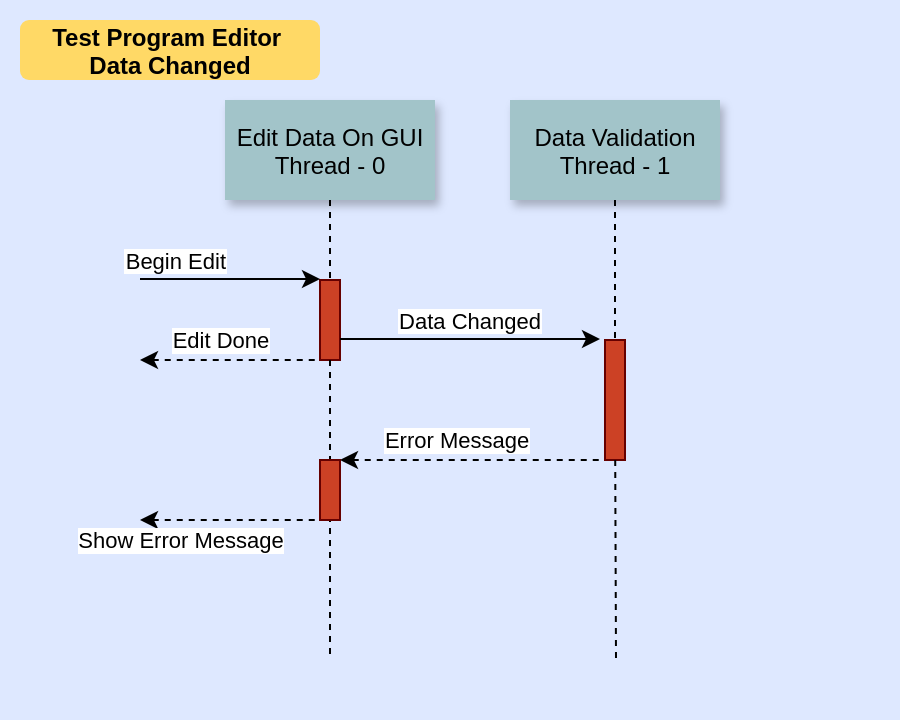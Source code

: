 <mxfile version="14.1.4" type="github" pages="2">
  <diagram name="Origin" id="9361dd3d-8414-5efd-6122-117bd74ce7a7">
    <mxGraphModel dx="677" dy="378" grid="1" gridSize="10" guides="1" tooltips="1" connect="1" arrows="1" fold="1" page="0" pageScale="1.5" pageWidth="826" pageHeight="1169" background="#ffffff" math="0" shadow="0">
      <root>
        <mxCell id="0" />
        <mxCell id="1" parent="0" />
        <mxCell id="69" value="" style="fillColor=#DEE8FF;strokeColor=none" parent="1" vertex="1">
          <mxGeometry x="40" y="10" width="450" height="360" as="geometry" />
        </mxCell>
        <mxCell id="2" value="" style="fillColor=#CC4125;strokeColor=#660000" parent="1" vertex="1">
          <mxGeometry x="200" y="150" width="10" height="40" as="geometry" />
        </mxCell>
        <mxCell id="3" value="Begin Edit" style="edgeStyle=none;verticalLabelPosition=top;verticalAlign=bottom;labelPosition=left;align=right" parent="1" edge="1">
          <mxGeometry x="110" y="49.5" width="100" height="100" as="geometry">
            <mxPoint x="110" y="149.5" as="sourcePoint" />
            <mxPoint x="200" y="149.5" as="targetPoint" />
          </mxGeometry>
        </mxCell>
        <mxCell id="4" value="Edit Data On GUI&#xa;Thread - 0" style="shadow=1;fillColor=#A2C4C9;strokeColor=none" parent="1" vertex="1">
          <mxGeometry x="152.5" y="60" width="105" height="50" as="geometry" />
        </mxCell>
        <mxCell id="6" value="" style="fillColor=#CC4125;strokeColor=#660000" parent="1" vertex="1">
          <mxGeometry x="342.5" y="180" width="10" height="60" as="geometry" />
        </mxCell>
        <mxCell id="7" value="Data Validation&#xa;Thread - 1" style="shadow=1;fillColor=#A2C4C9;strokeColor=none" parent="1" vertex="1">
          <mxGeometry x="295" y="60" width="105" height="50" as="geometry" />
        </mxCell>
        <mxCell id="8" value="" style="edgeStyle=none;endArrow=none;dashed=1" parent="1" source="7" target="6" edge="1">
          <mxGeometry x="272.335" y="165" width="100" height="100" as="geometry">
            <mxPoint x="347.259" y="110" as="sourcePoint" />
            <mxPoint x="347.576" y="165" as="targetPoint" />
          </mxGeometry>
        </mxCell>
        <mxCell id="9" value="Data Changed" style="edgeStyle=none;verticalLabelPosition=top;verticalAlign=bottom" parent="1" edge="1">
          <mxGeometry x="220" y="92" width="100" height="100" as="geometry">
            <mxPoint x="210" y="179.5" as="sourcePoint" />
            <mxPoint x="340" y="179.5" as="targetPoint" />
          </mxGeometry>
        </mxCell>
        <mxCell id="11" value="" style="edgeStyle=none;verticalLabelPosition=top;verticalAlign=bottom;endArrow=none;startArrow=classic;dashed=1" parent="1" edge="1">
          <mxGeometry x="220" y="152.499" width="100" height="100" as="geometry">
            <mxPoint x="210" y="239.999" as="sourcePoint" />
            <mxPoint x="340" y="239.999" as="targetPoint" />
          </mxGeometry>
        </mxCell>
        <mxCell id="RFvR0Hy7TAheW-M3zpLB-90" value="Error Message" style="edgeLabel;html=1;align=center;verticalAlign=middle;resizable=0;points=[];" vertex="1" connectable="0" parent="11">
          <mxGeometry relative="1" as="geometry">
            <mxPoint x="-7.09" y="-10" as="offset" />
          </mxGeometry>
        </mxCell>
        <mxCell id="12" value="" style="edgeStyle=none;verticalLabelPosition=top;verticalAlign=bottom;labelPosition=left;align=right;endArrow=none;startArrow=classic;dashed=1" parent="1" edge="1">
          <mxGeometry x="110" y="89.999" width="100" height="100" as="geometry">
            <mxPoint x="110" y="189.999" as="sourcePoint" />
            <mxPoint x="200" y="189.999" as="targetPoint" />
          </mxGeometry>
        </mxCell>
        <mxCell id="RFvR0Hy7TAheW-M3zpLB-89" value="Edit Done" style="edgeLabel;html=1;align=center;verticalAlign=middle;resizable=0;points=[];" vertex="1" connectable="0" parent="12">
          <mxGeometry relative="1" as="geometry">
            <mxPoint x="-5.14" y="-9.83" as="offset" />
          </mxGeometry>
        </mxCell>
        <mxCell id="33" value="" style="edgeStyle=elbowEdgeStyle;elbow=horizontal;endArrow=none;dashed=1" parent="1" source="4" target="2" edge="1">
          <mxGeometry x="230.0" y="310" width="100" height="100" as="geometry">
            <mxPoint x="230.0" y="410" as="sourcePoint" />
            <mxPoint x="330" y="310" as="targetPoint" />
          </mxGeometry>
        </mxCell>
        <mxCell id="44" value="" style="edgeStyle=none;dashed=1;endArrow=none" parent="1" source="2" edge="1">
          <mxGeometry x="50" y="300" width="100" height="100" as="geometry">
            <mxPoint x="50" y="400" as="sourcePoint" />
            <mxPoint x="205" y="340" as="targetPoint" />
          </mxGeometry>
        </mxCell>
        <mxCell id="52" value="" style="edgeStyle=none;endArrow=none;dashed=1" parent="1" source="6" edge="1">
          <mxGeometry x="376.571" y="339.697" width="100" height="100" as="geometry">
            <mxPoint x="451.736" y="284.697" as="sourcePoint" />
            <mxPoint x="348" y="340" as="targetPoint" />
          </mxGeometry>
        </mxCell>
        <mxCell id="71" value="Test Program Editor &#xa;Data Changed" style="rounded=1;fontStyle=1;fillColor=#FFD966;strokeColor=none" parent="1" vertex="1">
          <mxGeometry x="50" y="20" width="150" height="30" as="geometry" />
        </mxCell>
        <mxCell id="RFvR0Hy7TAheW-M3zpLB-91" value="" style="fillColor=#CC4125;strokeColor=#660000" vertex="1" parent="1">
          <mxGeometry x="200" y="240" width="10" height="30" as="geometry" />
        </mxCell>
        <mxCell id="RFvR0Hy7TAheW-M3zpLB-92" value="" style="edgeStyle=none;verticalLabelPosition=top;verticalAlign=bottom;labelPosition=left;align=right;endArrow=none;startArrow=classic;dashed=1" edge="1" parent="1">
          <mxGeometry x="110" y="169.999" width="100" height="100" as="geometry">
            <mxPoint x="110" y="269.999" as="sourcePoint" />
            <mxPoint x="200" y="269.999" as="targetPoint" />
          </mxGeometry>
        </mxCell>
        <mxCell id="RFvR0Hy7TAheW-M3zpLB-93" value="Show Error Message" style="edgeLabel;html=1;align=center;verticalAlign=middle;resizable=0;points=[];" vertex="1" connectable="0" parent="RFvR0Hy7TAheW-M3zpLB-92">
          <mxGeometry relative="1" as="geometry">
            <mxPoint x="-25.24" y="10" as="offset" />
          </mxGeometry>
        </mxCell>
      </root>
    </mxGraphModel>
  </diagram>
  <diagram id="zz9s681mXxmGtCG9_3eK" name="Improve">
    <mxGraphModel dx="677" dy="378" grid="1" gridSize="10" guides="1" tooltips="1" connect="1" arrows="1" fold="1" page="1" pageScale="1" pageWidth="827" pageHeight="1169" math="0" shadow="0">
      <root>
        <mxCell id="txnki764LsTvjz05l7-s-0" />
        <mxCell id="txnki764LsTvjz05l7-s-1" parent="txnki764LsTvjz05l7-s-0" />
        <mxCell id="ziqs5kSe05OEaQjLztH9-0" value="" style="fillColor=#DEE8FF;strokeColor=none" vertex="1" parent="txnki764LsTvjz05l7-s-1">
          <mxGeometry x="30" y="10" width="580" height="370" as="geometry" />
        </mxCell>
        <mxCell id="ziqs5kSe05OEaQjLztH9-1" value="" style="fillColor=#CC4125;strokeColor=#660000" vertex="1" parent="txnki764LsTvjz05l7-s-1">
          <mxGeometry x="190" y="150" width="10" height="40" as="geometry" />
        </mxCell>
        <mxCell id="ziqs5kSe05OEaQjLztH9-2" value="Editing" style="edgeStyle=none;verticalLabelPosition=top;verticalAlign=bottom;labelPosition=left;align=right" edge="1" parent="txnki764LsTvjz05l7-s-1">
          <mxGeometry x="100" y="49.5" width="100" height="100" as="geometry">
            <mxPoint x="100" y="149.5" as="sourcePoint" />
            <mxPoint x="190" y="149.5" as="targetPoint" />
          </mxGeometry>
        </mxCell>
        <mxCell id="ziqs5kSe05OEaQjLztH9-3" value="Edit Data On GUI&#xa;Thread - 0" style="shadow=1;fillColor=#A2C4C9;strokeColor=none" vertex="1" parent="txnki764LsTvjz05l7-s-1">
          <mxGeometry x="142.5" y="60" width="105" height="50" as="geometry" />
        </mxCell>
        <mxCell id="ziqs5kSe05OEaQjLztH9-4" value="" style="fillColor=#CC4125;strokeColor=#660000" vertex="1" parent="txnki764LsTvjz05l7-s-1">
          <mxGeometry x="332.5" y="180" width="10" height="60" as="geometry" />
        </mxCell>
        <mxCell id="ziqs5kSe05OEaQjLztH9-5" value="Timer&#xa;Thread - 1" style="shadow=1;fillColor=#A2C4C9;strokeColor=none" vertex="1" parent="txnki764LsTvjz05l7-s-1">
          <mxGeometry x="285" y="60" width="105" height="50" as="geometry" />
        </mxCell>
        <mxCell id="ziqs5kSe05OEaQjLztH9-6" value="" style="edgeStyle=none;endArrow=none;dashed=1" edge="1" parent="txnki764LsTvjz05l7-s-1" source="ziqs5kSe05OEaQjLztH9-5" target="ziqs5kSe05OEaQjLztH9-4">
          <mxGeometry x="262.335" y="165" width="100" height="100" as="geometry">
            <mxPoint x="337.259" y="110" as="sourcePoint" />
            <mxPoint x="337.576" y="165" as="targetPoint" />
          </mxGeometry>
        </mxCell>
        <mxCell id="ziqs5kSe05OEaQjLztH9-7" value="Property Changed" style="edgeStyle=none;verticalLabelPosition=top;verticalAlign=bottom" edge="1" parent="txnki764LsTvjz05l7-s-1">
          <mxGeometry x="210" y="92" width="100" height="100" as="geometry">
            <mxPoint x="200" y="179.5" as="sourcePoint" />
            <mxPoint x="330" y="179.5" as="targetPoint" />
          </mxGeometry>
        </mxCell>
        <mxCell id="ziqs5kSe05OEaQjLztH9-10" value="" style="edgeStyle=none;verticalLabelPosition=top;verticalAlign=bottom;labelPosition=left;align=right;endArrow=none;startArrow=classic;dashed=1" edge="1" parent="txnki764LsTvjz05l7-s-1">
          <mxGeometry x="100" y="89.999" width="100" height="100" as="geometry">
            <mxPoint x="100" y="189.999" as="sourcePoint" />
            <mxPoint x="190" y="189.999" as="targetPoint" />
          </mxGeometry>
        </mxCell>
        <mxCell id="ziqs5kSe05OEaQjLztH9-11" value="Edit Done" style="edgeLabel;html=1;align=center;verticalAlign=middle;resizable=0;points=[];" vertex="1" connectable="0" parent="ziqs5kSe05OEaQjLztH9-10">
          <mxGeometry relative="1" as="geometry">
            <mxPoint x="-5.14" y="-9.83" as="offset" />
          </mxGeometry>
        </mxCell>
        <mxCell id="ziqs5kSe05OEaQjLztH9-12" value="" style="edgeStyle=elbowEdgeStyle;elbow=horizontal;endArrow=none;dashed=1" edge="1" parent="txnki764LsTvjz05l7-s-1" source="ziqs5kSe05OEaQjLztH9-3" target="ziqs5kSe05OEaQjLztH9-1">
          <mxGeometry x="220" y="310" width="100" height="100" as="geometry">
            <mxPoint x="220" y="410" as="sourcePoint" />
            <mxPoint x="320" y="310" as="targetPoint" />
          </mxGeometry>
        </mxCell>
        <mxCell id="ziqs5kSe05OEaQjLztH9-13" value="" style="edgeStyle=none;dashed=1;endArrow=none" edge="1" parent="txnki764LsTvjz05l7-s-1" source="ziqs5kSe05OEaQjLztH9-16">
          <mxGeometry x="40" y="300" width="100" height="100" as="geometry">
            <mxPoint x="40" y="400" as="sourcePoint" />
            <mxPoint x="195" y="340" as="targetPoint" />
          </mxGeometry>
        </mxCell>
        <mxCell id="ziqs5kSe05OEaQjLztH9-14" value="" style="edgeStyle=none;endArrow=none;dashed=1" edge="1" parent="txnki764LsTvjz05l7-s-1" source="ziqs5kSe05OEaQjLztH9-4">
          <mxGeometry x="366.571" y="339.697" width="100" height="100" as="geometry">
            <mxPoint x="441.736" y="284.697" as="sourcePoint" />
            <mxPoint x="338" y="340" as="targetPoint" />
          </mxGeometry>
        </mxCell>
        <mxCell id="ziqs5kSe05OEaQjLztH9-15" value="Test Program Editor &#xa;Data Validation Handler" style="rounded=1;fontStyle=1;fillColor=#FFD966;strokeColor=none" vertex="1" parent="txnki764LsTvjz05l7-s-1">
          <mxGeometry x="40" y="20" width="150" height="30" as="geometry" />
        </mxCell>
        <mxCell id="ziqs5kSe05OEaQjLztH9-19" value="Data Validation&#xa;Thread - 2" style="shadow=1;fillColor=#A2C4C9;strokeColor=none" vertex="1" parent="txnki764LsTvjz05l7-s-1">
          <mxGeometry x="430" y="60" width="105" height="50" as="geometry" />
        </mxCell>
        <mxCell id="ziqs5kSe05OEaQjLztH9-21" value="" style="edgeStyle=none;endArrow=none;dashed=1;exitX=0.5;exitY=1;exitDx=0;exitDy=0;entryX=0.5;entryY=0;entryDx=0;entryDy=0;" edge="1" parent="txnki764LsTvjz05l7-s-1" source="ziqs5kSe05OEaQjLztH9-19" target="ziqs5kSe05OEaQjLztH9-22">
          <mxGeometry x="407.095" y="175" width="100" height="100" as="geometry">
            <mxPoint x="482.26" y="120.0" as="sourcePoint" />
            <mxPoint x="482" y="150" as="targetPoint" />
          </mxGeometry>
        </mxCell>
        <mxCell id="ziqs5kSe05OEaQjLztH9-22" value="" style="fillColor=#CC4125;strokeColor=#660000" vertex="1" parent="txnki764LsTvjz05l7-s-1">
          <mxGeometry x="477.5" y="240" width="10" height="60" as="geometry" />
        </mxCell>
        <mxCell id="ziqs5kSe05OEaQjLztH9-23" value="Start Validation" style="edgeStyle=none;verticalLabelPosition=top;verticalAlign=bottom;entryX=0;entryY=0;entryDx=0;entryDy=0;" edge="1" parent="txnki764LsTvjz05l7-s-1" target="ziqs5kSe05OEaQjLztH9-22">
          <mxGeometry x="352.5" y="152.02" width="100" height="100" as="geometry">
            <mxPoint x="342.5" y="239.52" as="sourcePoint" />
            <mxPoint x="472.5" y="239.52" as="targetPoint" />
          </mxGeometry>
        </mxCell>
        <mxCell id="ziqs5kSe05OEaQjLztH9-16" value="" style="fillColor=#CC4125;strokeColor=#660000" vertex="1" parent="txnki764LsTvjz05l7-s-1">
          <mxGeometry x="190" y="300" width="10" height="30" as="geometry" />
        </mxCell>
        <mxCell id="ziqs5kSe05OEaQjLztH9-24" value="" style="edgeStyle=none;dashed=1;endArrow=none" edge="1" parent="txnki764LsTvjz05l7-s-1" source="ziqs5kSe05OEaQjLztH9-1" target="ziqs5kSe05OEaQjLztH9-16">
          <mxGeometry x="40" y="300" width="100" height="100" as="geometry">
            <mxPoint x="195" y="190" as="sourcePoint" />
            <mxPoint x="195" y="340" as="targetPoint" />
          </mxGeometry>
        </mxCell>
        <mxCell id="ziqs5kSe05OEaQjLztH9-27" value="" style="edgeStyle=none;verticalLabelPosition=top;verticalAlign=bottom;labelPosition=left;align=right;endArrow=none;startArrow=classic;dashed=1;exitX=0.75;exitY=0;exitDx=0;exitDy=0;" edge="1" parent="txnki764LsTvjz05l7-s-1" source="ziqs5kSe05OEaQjLztH9-16">
          <mxGeometry x="387.5" y="199.519" width="100" height="100" as="geometry">
            <mxPoint x="387.5" y="299.519" as="sourcePoint" />
            <mxPoint x="477.5" y="299.519" as="targetPoint" />
          </mxGeometry>
        </mxCell>
        <mxCell id="ziqs5kSe05OEaQjLztH9-28" value="Compile Data Validation" style="edgeLabel;html=1;align=center;verticalAlign=middle;resizable=0;points=[];" vertex="1" connectable="0" parent="ziqs5kSe05OEaQjLztH9-27">
          <mxGeometry relative="1" as="geometry">
            <mxPoint x="-5.14" y="-9.83" as="offset" />
          </mxGeometry>
        </mxCell>
        <mxCell id="ziqs5kSe05OEaQjLztH9-29" value="" style="edgeStyle=none;verticalLabelPosition=top;verticalAlign=bottom;labelPosition=left;align=right;endArrow=none;startArrow=classic;dashed=1" edge="1" parent="txnki764LsTvjz05l7-s-1">
          <mxGeometry x="100" y="229.999" width="100" height="100" as="geometry">
            <mxPoint x="100" y="329.999" as="sourcePoint" />
            <mxPoint x="190" y="329.999" as="targetPoint" />
          </mxGeometry>
        </mxCell>
        <mxCell id="ziqs5kSe05OEaQjLztH9-30" value="Show Error Message" style="edgeLabel;html=1;align=center;verticalAlign=middle;resizable=0;points=[];" vertex="1" connectable="0" parent="ziqs5kSe05OEaQjLztH9-29">
          <mxGeometry relative="1" as="geometry">
            <mxPoint x="-15.24" y="10.0" as="offset" />
          </mxGeometry>
        </mxCell>
        <mxCell id="ziqs5kSe05OEaQjLztH9-31" value="" style="edgeStyle=none;verticalLabelPosition=top;verticalAlign=bottom;labelPosition=left;align=right;endArrow=none;startArrow=classic;dashed=1" edge="1" parent="txnki764LsTvjz05l7-s-1">
          <mxGeometry x="242.5" y="139.519" width="100" height="100" as="geometry">
            <mxPoint x="242.5" y="239.519" as="sourcePoint" />
            <mxPoint x="332.5" y="239.519" as="targetPoint" />
          </mxGeometry>
        </mxCell>
        <mxCell id="ziqs5kSe05OEaQjLztH9-32" value="Idle" style="edgeLabel;html=1;align=center;verticalAlign=middle;resizable=0;points=[];" vertex="1" connectable="0" parent="ziqs5kSe05OEaQjLztH9-31">
          <mxGeometry relative="1" as="geometry">
            <mxPoint x="-15.24" y="10.0" as="offset" />
          </mxGeometry>
        </mxCell>
        <mxCell id="ziqs5kSe05OEaQjLztH9-33" value="" style="edgeStyle=none;endArrow=none;dashed=1;exitX=0.5;exitY=1;exitDx=0;exitDy=0;" edge="1" parent="txnki764LsTvjz05l7-s-1">
          <mxGeometry x="406.855" y="365" width="100" height="100" as="geometry">
            <mxPoint x="482.26" y="300.0" as="sourcePoint" />
            <mxPoint x="482" y="350" as="targetPoint" />
          </mxGeometry>
        </mxCell>
        <mxCell id="HvnnbtUFAUWfyxuPe7rJ-0" value="" style="edgeStyle=none;verticalLabelPosition=top;verticalAlign=bottom;labelPosition=left;align=right;endArrow=classic;startArrow=classic;dashed=1;endFill=1;" edge="1" parent="txnki764LsTvjz05l7-s-1">
          <mxGeometry x="230" y="109.759" width="100" height="100" as="geometry">
            <mxPoint x="310" y="180" as="sourcePoint" />
            <mxPoint x="310" y="240" as="targetPoint" />
          </mxGeometry>
        </mxCell>
        <mxCell id="HvnnbtUFAUWfyxuPe7rJ-1" value="100 ms" style="edgeLabel;html=1;align=center;verticalAlign=middle;resizable=0;points=[];" vertex="1" connectable="0" parent="HvnnbtUFAUWfyxuPe7rJ-0">
          <mxGeometry relative="1" as="geometry">
            <mxPoint x="-25" y="-1.776e-15" as="offset" />
          </mxGeometry>
        </mxCell>
        <mxCell id="HvnnbtUFAUWfyxuPe7rJ-2" value="" style="edgeStyle=none;verticalLabelPosition=top;verticalAlign=bottom;labelPosition=left;align=right;endArrow=classic;startArrow=classic;dashed=1;endFill=1;" edge="1" parent="txnki764LsTvjz05l7-s-1">
          <mxGeometry x="380" y="169.759" width="100" height="100" as="geometry">
            <mxPoint x="460.0" y="240" as="sourcePoint" />
            <mxPoint x="460.0" y="300" as="targetPoint" />
          </mxGeometry>
        </mxCell>
        <mxCell id="HvnnbtUFAUWfyxuPe7rJ-4" value="100 ms" style="edgeLabel;html=1;align=center;verticalAlign=middle;resizable=0;points=[];" vertex="1" connectable="0" parent="HvnnbtUFAUWfyxuPe7rJ-2">
          <mxGeometry relative="1" as="geometry">
            <mxPoint x="-30" as="offset" />
          </mxGeometry>
        </mxCell>
        <mxCell id="HvnnbtUFAUWfyxuPe7rJ-5" value="" style="edgeStyle=none;verticalLabelPosition=top;verticalAlign=bottom;labelPosition=left;align=right;endArrow=classic;startArrow=classic;dashed=1;endFill=1;" edge="1" parent="txnki764LsTvjz05l7-s-1">
          <mxGeometry x="70" y="149.759" width="100" height="100" as="geometry">
            <mxPoint x="150" y="190" as="sourcePoint" />
            <mxPoint x="150" y="330" as="targetPoint" />
          </mxGeometry>
        </mxCell>
        <mxCell id="HvnnbtUFAUWfyxuPe7rJ-7" value="200 ms" style="edgeLabel;html=1;align=center;verticalAlign=middle;resizable=0;points=[];" vertex="1" connectable="0" parent="HvnnbtUFAUWfyxuPe7rJ-5">
          <mxGeometry relative="1" as="geometry">
            <mxPoint x="-30" y="-8" as="offset" />
          </mxGeometry>
        </mxCell>
      </root>
    </mxGraphModel>
  </diagram>
</mxfile>
